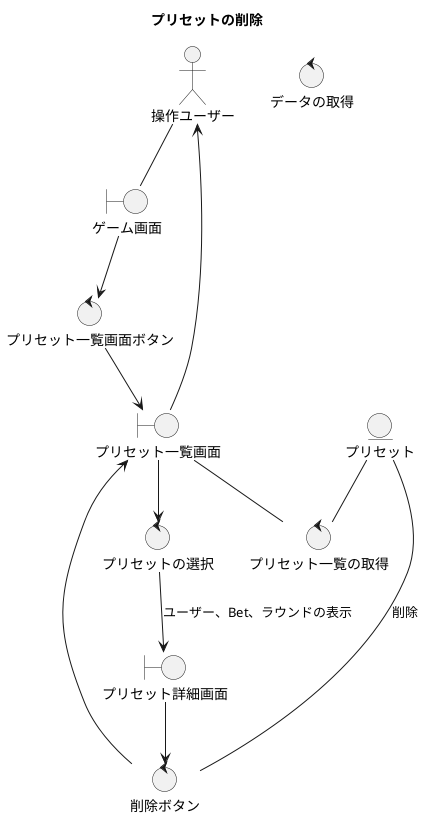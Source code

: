 @startuml

title プリセットの削除

actor 操作ユーザー
boundary ゲーム画面
boundary プリセット一覧画面
boundary プリセット詳細画面
control プリセット一覧画面ボタン
control プリセットの選択
control プリセット一覧の取得
control データの取得
control 削除ボタン
entity プリセット

操作ユーザー -- ゲーム画面
ゲーム画面 --> プリセット一覧画面ボタン
プリセット一覧画面ボタン --> プリセット一覧画面
プリセット一覧画面 --> プリセットの選択
プリセットの選択 --> プリセット詳細画面: ユーザー、Bet、ラウンドの表示
プリセット詳細画面 --> 削除ボタン
削除ボタン --> プリセット一覧画面
プリセット一覧画面 --> 操作ユーザー

プリセット一覧画面 -- プリセット一覧の取得
プリセット -- プリセット一覧の取得
プリセット -- 削除ボタン: 削除

@enduml
